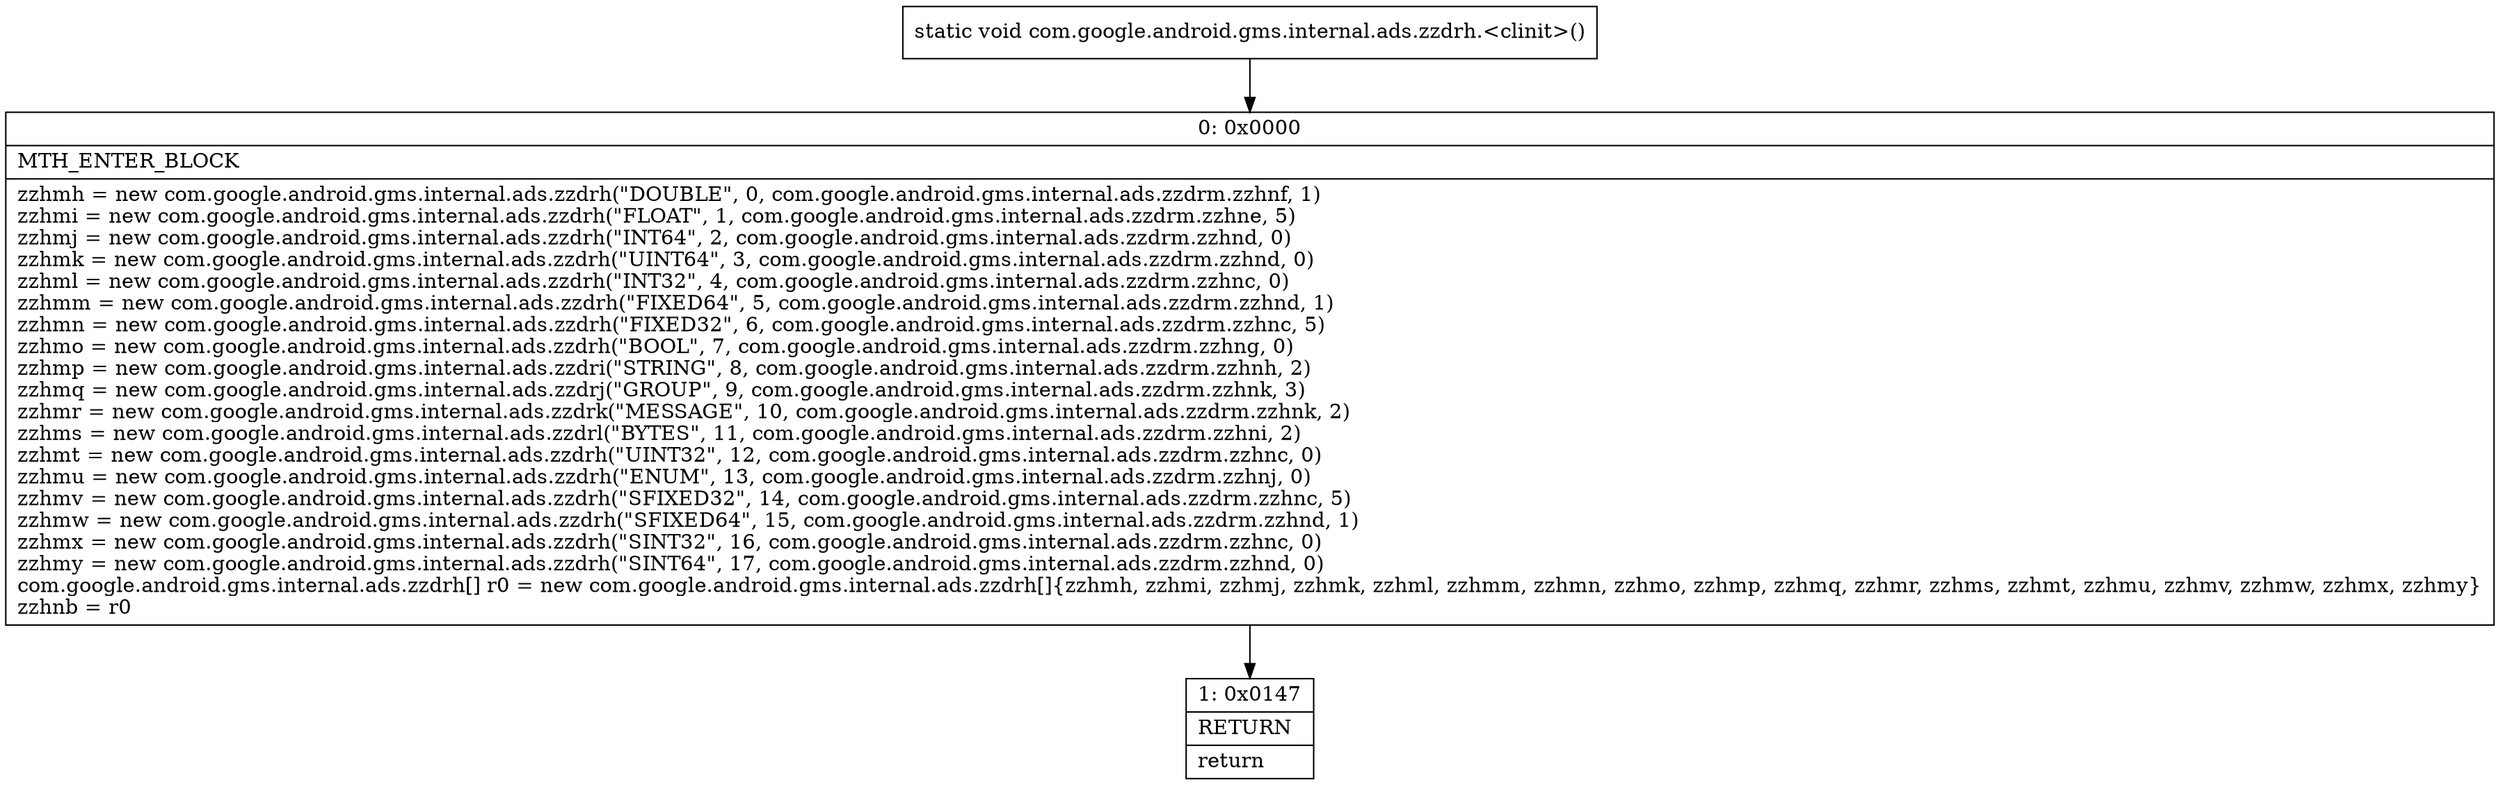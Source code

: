 digraph "CFG forcom.google.android.gms.internal.ads.zzdrh.\<clinit\>()V" {
Node_0 [shape=record,label="{0\:\ 0x0000|MTH_ENTER_BLOCK\l|zzhmh = new com.google.android.gms.internal.ads.zzdrh(\"DOUBLE\", 0, com.google.android.gms.internal.ads.zzdrm.zzhnf, 1)\lzzhmi = new com.google.android.gms.internal.ads.zzdrh(\"FLOAT\", 1, com.google.android.gms.internal.ads.zzdrm.zzhne, 5)\lzzhmj = new com.google.android.gms.internal.ads.zzdrh(\"INT64\", 2, com.google.android.gms.internal.ads.zzdrm.zzhnd, 0)\lzzhmk = new com.google.android.gms.internal.ads.zzdrh(\"UINT64\", 3, com.google.android.gms.internal.ads.zzdrm.zzhnd, 0)\lzzhml = new com.google.android.gms.internal.ads.zzdrh(\"INT32\", 4, com.google.android.gms.internal.ads.zzdrm.zzhnc, 0)\lzzhmm = new com.google.android.gms.internal.ads.zzdrh(\"FIXED64\", 5, com.google.android.gms.internal.ads.zzdrm.zzhnd, 1)\lzzhmn = new com.google.android.gms.internal.ads.zzdrh(\"FIXED32\", 6, com.google.android.gms.internal.ads.zzdrm.zzhnc, 5)\lzzhmo = new com.google.android.gms.internal.ads.zzdrh(\"BOOL\", 7, com.google.android.gms.internal.ads.zzdrm.zzhng, 0)\lzzhmp = new com.google.android.gms.internal.ads.zzdri(\"STRING\", 8, com.google.android.gms.internal.ads.zzdrm.zzhnh, 2)\lzzhmq = new com.google.android.gms.internal.ads.zzdrj(\"GROUP\", 9, com.google.android.gms.internal.ads.zzdrm.zzhnk, 3)\lzzhmr = new com.google.android.gms.internal.ads.zzdrk(\"MESSAGE\", 10, com.google.android.gms.internal.ads.zzdrm.zzhnk, 2)\lzzhms = new com.google.android.gms.internal.ads.zzdrl(\"BYTES\", 11, com.google.android.gms.internal.ads.zzdrm.zzhni, 2)\lzzhmt = new com.google.android.gms.internal.ads.zzdrh(\"UINT32\", 12, com.google.android.gms.internal.ads.zzdrm.zzhnc, 0)\lzzhmu = new com.google.android.gms.internal.ads.zzdrh(\"ENUM\", 13, com.google.android.gms.internal.ads.zzdrm.zzhnj, 0)\lzzhmv = new com.google.android.gms.internal.ads.zzdrh(\"SFIXED32\", 14, com.google.android.gms.internal.ads.zzdrm.zzhnc, 5)\lzzhmw = new com.google.android.gms.internal.ads.zzdrh(\"SFIXED64\", 15, com.google.android.gms.internal.ads.zzdrm.zzhnd, 1)\lzzhmx = new com.google.android.gms.internal.ads.zzdrh(\"SINT32\", 16, com.google.android.gms.internal.ads.zzdrm.zzhnc, 0)\lzzhmy = new com.google.android.gms.internal.ads.zzdrh(\"SINT64\", 17, com.google.android.gms.internal.ads.zzdrm.zzhnd, 0)\lcom.google.android.gms.internal.ads.zzdrh[] r0 = new com.google.android.gms.internal.ads.zzdrh[]\{zzhmh, zzhmi, zzhmj, zzhmk, zzhml, zzhmm, zzhmn, zzhmo, zzhmp, zzhmq, zzhmr, zzhms, zzhmt, zzhmu, zzhmv, zzhmw, zzhmx, zzhmy\}\lzzhnb = r0\l}"];
Node_1 [shape=record,label="{1\:\ 0x0147|RETURN\l|return\l}"];
MethodNode[shape=record,label="{static void com.google.android.gms.internal.ads.zzdrh.\<clinit\>() }"];
MethodNode -> Node_0;
Node_0 -> Node_1;
}

